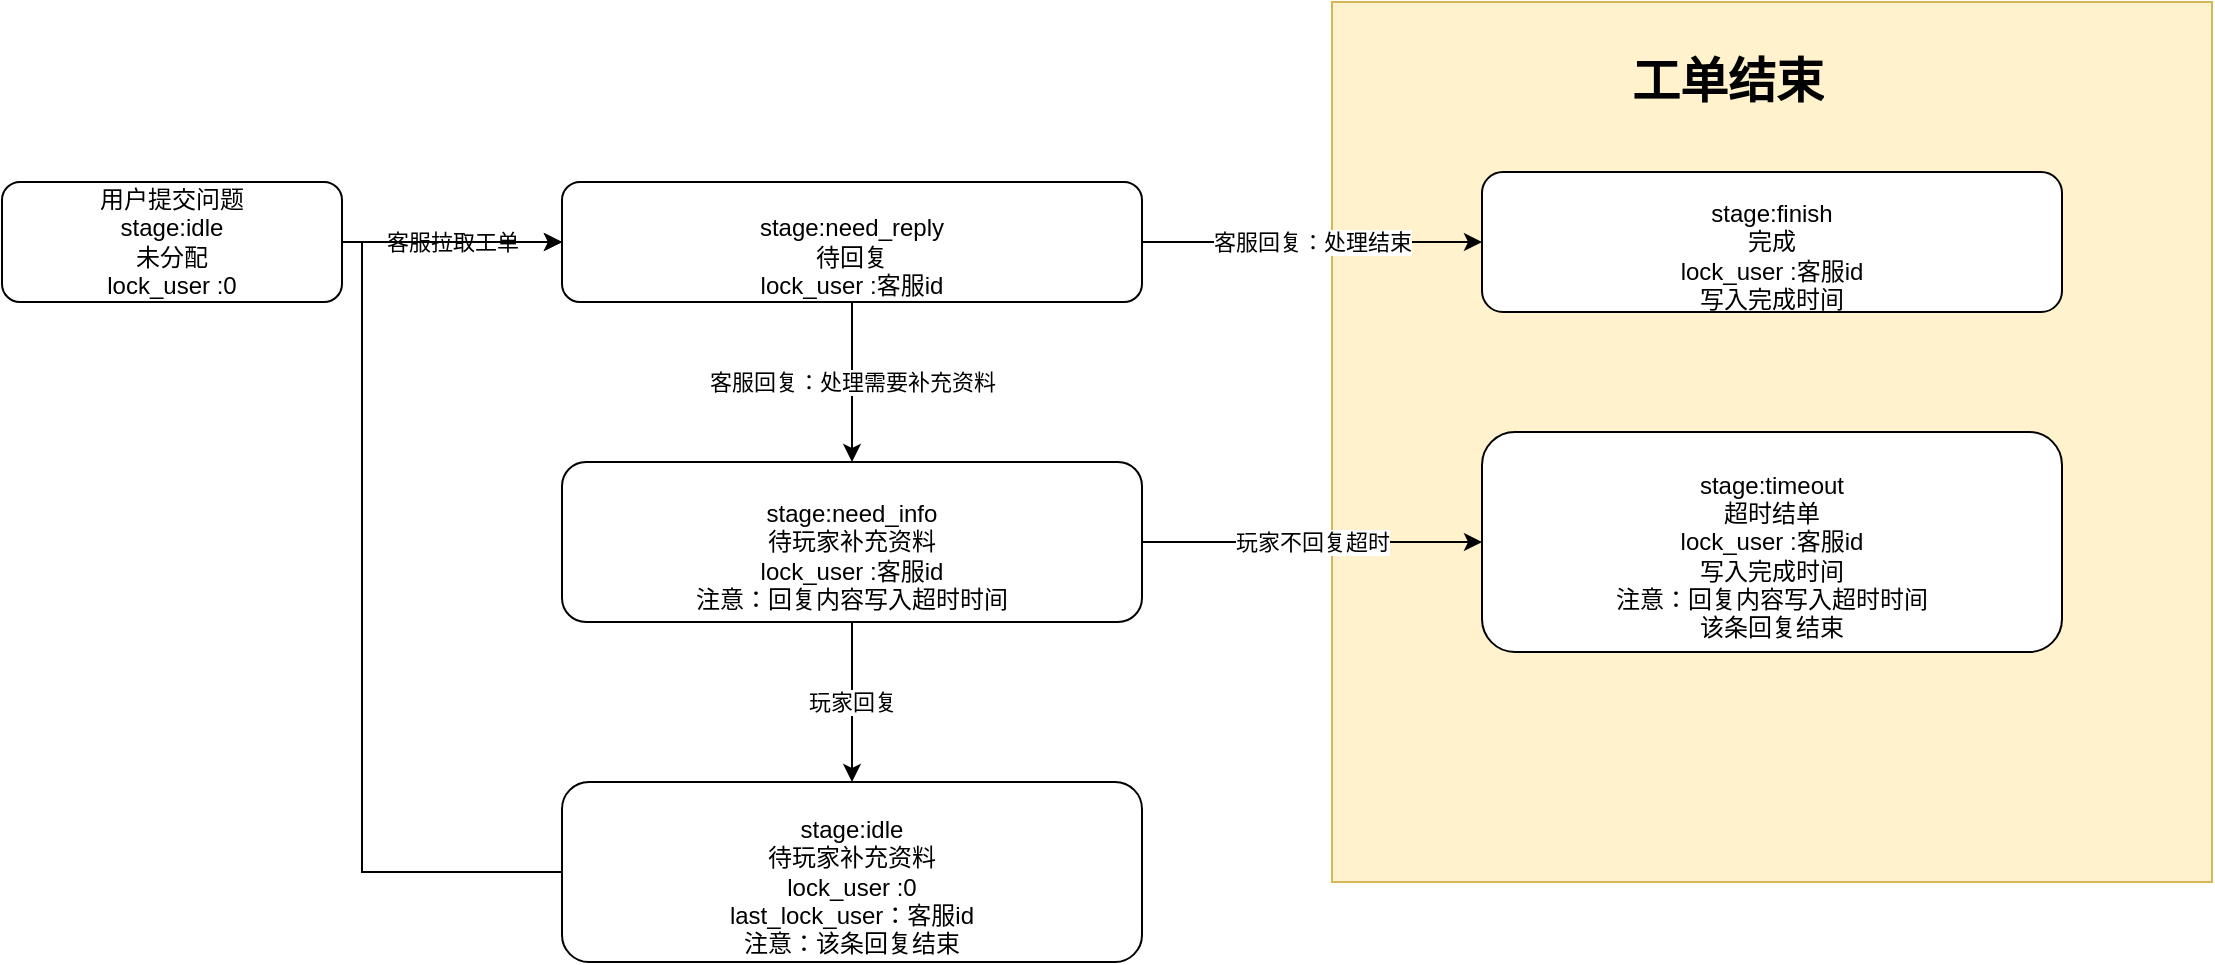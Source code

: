 <mxfile version="20.5.3" type="github">
  <diagram id="PWvh9ggtJIIBJPLl8T4h" name="第 1 页">
    <mxGraphModel dx="1325" dy="597" grid="1" gridSize="10" guides="1" tooltips="1" connect="1" arrows="1" fold="1" page="1" pageScale="1" pageWidth="1200" pageHeight="1600" math="0" shadow="0">
      <root>
        <mxCell id="0" />
        <mxCell id="1" parent="0" />
        <mxCell id="liVXFNQ5sXX95Kjzr_Q1-18" value="" style="whiteSpace=wrap;html=1;aspect=fixed;fillColor=#fff2cc;strokeColor=#d6b656;" vertex="1" parent="1">
          <mxGeometry x="875" y="40" width="440" height="440" as="geometry" />
        </mxCell>
        <mxCell id="liVXFNQ5sXX95Kjzr_Q1-3" value="客服拉取工单" style="edgeStyle=orthogonalEdgeStyle;rounded=0;orthogonalLoop=1;jettySize=auto;html=1;" edge="1" parent="1" source="liVXFNQ5sXX95Kjzr_Q1-1" target="liVXFNQ5sXX95Kjzr_Q1-2">
          <mxGeometry relative="1" as="geometry" />
        </mxCell>
        <mxCell id="liVXFNQ5sXX95Kjzr_Q1-1" value="用户提交问题&lt;br&gt;stage:idle&lt;br&gt;未分配&lt;br&gt;lock_user :0" style="rounded=1;whiteSpace=wrap;html=1;" vertex="1" parent="1">
          <mxGeometry x="210" y="130" width="170" height="60" as="geometry" />
        </mxCell>
        <mxCell id="liVXFNQ5sXX95Kjzr_Q1-5" value="客服回复：处理需要补充资料" style="edgeStyle=orthogonalEdgeStyle;rounded=0;orthogonalLoop=1;jettySize=auto;html=1;" edge="1" parent="1" source="liVXFNQ5sXX95Kjzr_Q1-2" target="liVXFNQ5sXX95Kjzr_Q1-4">
          <mxGeometry relative="1" as="geometry" />
        </mxCell>
        <mxCell id="liVXFNQ5sXX95Kjzr_Q1-7" value="客服回复：处理结束" style="edgeStyle=orthogonalEdgeStyle;rounded=0;orthogonalLoop=1;jettySize=auto;html=1;" edge="1" parent="1" source="liVXFNQ5sXX95Kjzr_Q1-2" target="liVXFNQ5sXX95Kjzr_Q1-6">
          <mxGeometry relative="1" as="geometry" />
        </mxCell>
        <mxCell id="liVXFNQ5sXX95Kjzr_Q1-2" value="&lt;br&gt;stage:need_reply&lt;br&gt;待回复&lt;br&gt;lock_user :客服id" style="rounded=1;whiteSpace=wrap;html=1;" vertex="1" parent="1">
          <mxGeometry x="490" y="130" width="290" height="60" as="geometry" />
        </mxCell>
        <mxCell id="liVXFNQ5sXX95Kjzr_Q1-10" value="玩家回复" style="edgeStyle=orthogonalEdgeStyle;rounded=0;orthogonalLoop=1;jettySize=auto;html=1;" edge="1" parent="1" source="liVXFNQ5sXX95Kjzr_Q1-4" target="liVXFNQ5sXX95Kjzr_Q1-9">
          <mxGeometry relative="1" as="geometry" />
        </mxCell>
        <mxCell id="liVXFNQ5sXX95Kjzr_Q1-14" value="玩家不回复超时" style="edgeStyle=orthogonalEdgeStyle;rounded=0;orthogonalLoop=1;jettySize=auto;html=1;" edge="1" parent="1" source="liVXFNQ5sXX95Kjzr_Q1-4" target="liVXFNQ5sXX95Kjzr_Q1-13">
          <mxGeometry relative="1" as="geometry" />
        </mxCell>
        <mxCell id="liVXFNQ5sXX95Kjzr_Q1-4" value="&lt;br&gt;stage:need_info&lt;br&gt;待玩家补充资料&lt;br&gt;lock_user :客服id&lt;br&gt;注意：回复内容写入超时时间" style="rounded=1;whiteSpace=wrap;html=1;" vertex="1" parent="1">
          <mxGeometry x="490" y="270" width="290" height="80" as="geometry" />
        </mxCell>
        <mxCell id="liVXFNQ5sXX95Kjzr_Q1-6" value="&lt;br&gt;stage:finish&lt;br&gt;完成&lt;br&gt;lock_user :客服id&lt;br&gt;写入完成时间" style="rounded=1;whiteSpace=wrap;html=1;" vertex="1" parent="1">
          <mxGeometry x="950" y="125" width="290" height="70" as="geometry" />
        </mxCell>
        <mxCell id="liVXFNQ5sXX95Kjzr_Q1-15" style="edgeStyle=orthogonalEdgeStyle;rounded=0;orthogonalLoop=1;jettySize=auto;html=1;entryX=0;entryY=0.5;entryDx=0;entryDy=0;" edge="1" parent="1" source="liVXFNQ5sXX95Kjzr_Q1-9" target="liVXFNQ5sXX95Kjzr_Q1-2">
          <mxGeometry relative="1" as="geometry">
            <mxPoint x="410" y="180" as="targetPoint" />
            <Array as="points">
              <mxPoint x="390" y="475" />
              <mxPoint x="390" y="160" />
            </Array>
          </mxGeometry>
        </mxCell>
        <mxCell id="liVXFNQ5sXX95Kjzr_Q1-9" value="&lt;br&gt;stage:idle&lt;br&gt;待玩家补充资料&lt;br&gt;lock_user :0&lt;br&gt;last_lock_user：客服id&lt;br&gt;注意：该条回复结束" style="rounded=1;whiteSpace=wrap;html=1;" vertex="1" parent="1">
          <mxGeometry x="490" y="430" width="290" height="90" as="geometry" />
        </mxCell>
        <mxCell id="liVXFNQ5sXX95Kjzr_Q1-13" value="&lt;br&gt;stage:timeout&lt;br&gt;超时结单&lt;br&gt;lock_user :客服id&lt;br&gt;写入完成时间&lt;br&gt;注意：回复内容写入超时时间&lt;br&gt;该条回复结束" style="rounded=1;whiteSpace=wrap;html=1;" vertex="1" parent="1">
          <mxGeometry x="950" y="255" width="290" height="110" as="geometry" />
        </mxCell>
        <mxCell id="liVXFNQ5sXX95Kjzr_Q1-19" value="&lt;h1&gt;工单结束&lt;/h1&gt;" style="text;html=1;strokeColor=none;fillColor=none;spacing=5;spacingTop=-20;whiteSpace=wrap;overflow=hidden;rounded=0;" vertex="1" parent="1">
          <mxGeometry x="1020" y="60" width="190" height="50" as="geometry" />
        </mxCell>
      </root>
    </mxGraphModel>
  </diagram>
</mxfile>
